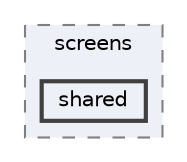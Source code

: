 digraph "lib/screens/shared"
{
 // LATEX_PDF_SIZE
  bgcolor="transparent";
  edge [fontname=Helvetica,fontsize=10,labelfontname=Helvetica,labelfontsize=10];
  node [fontname=Helvetica,fontsize=10,shape=box,height=0.2,width=0.4];
  compound=true
  subgraph clusterdir_299aa870bb746bafe99131a774bd9579 {
    graph [ bgcolor="#edf0f7", pencolor="grey50", label="screens", fontname=Helvetica,fontsize=10 style="filled,dashed", URL="dir_299aa870bb746bafe99131a774bd9579.html",tooltip=""]
  dir_59ec72294b4cbeb2a9801a439e0808a4 [label="shared", fillcolor="#edf0f7", color="grey25", style="filled,bold", URL="dir_59ec72294b4cbeb2a9801a439e0808a4.html",tooltip=""];
  }
}
